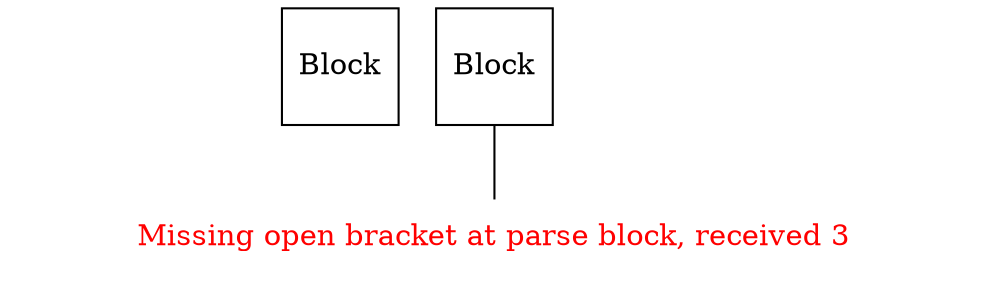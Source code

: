 graph g {
n0 [label = "Block", shape="square"]
n1 [label = "Block", shape="square"]
error [label = "Missing open bracket at parse block, received 3", color="white", style="filled", fontcolor="red"]

"n1" -- "error"
}